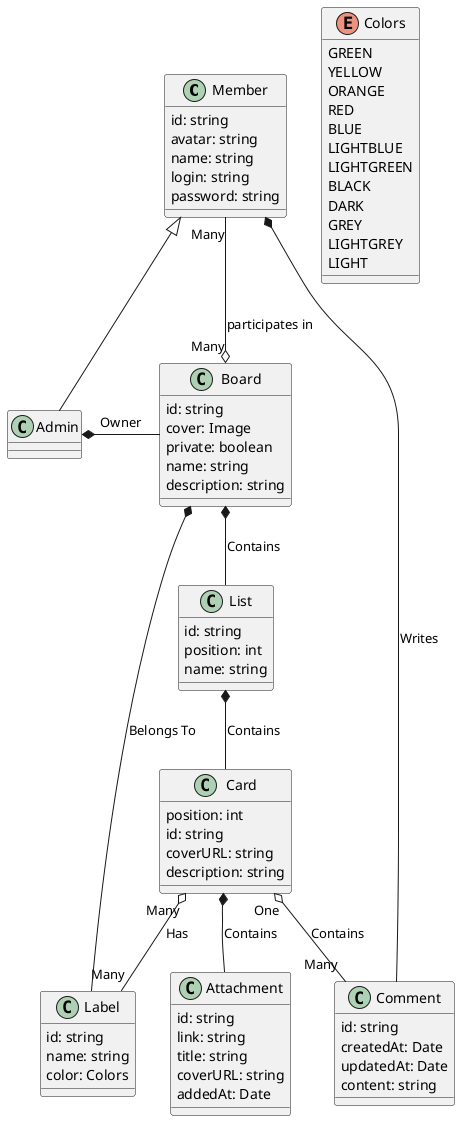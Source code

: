 @startuml
'https://plantuml.com/class-diagram
class Member {
    id: string
    avatar: string
    name: string
    login: string
    password: string
}

class Admin {
}

class Board {
    id: string
    cover: Image
    private: boolean
    name: string
    description: string
}

class List {
    id: string
    position: int
    name: string
}

class Card {
    position: int
    id: string
    coverURL: string
    description: string
}

enum Colors {
    GREEN
    YELLOW
    ORANGE
    RED
    BLUE
    LIGHTBLUE
    LIGHTGREEN
    BLACK
    DARK
    GREY
    LIGHTGREY
    LIGHT
}

class Label {
    id: string
    name: string
    color: Colors
}

class Comment {
    id: string
    createdAt: Date
    updatedAt: Date
    content: string
}

class Attachment {
    id: string
    link: string
    title: string
    coverURL: string
    addedAt: Date
}

Member <|-- Admin

Admin *- Board : Owner
Member "Many" --o "Many" Board : participates in

Board *-- List : Contains
List *-- Card : Contains
Card *-- Attachment : Contains
Card "One" o-- "Many" Comment : Contains

Card "Many" o-- "Many" Label : Has

Label --* Board  : Belongs To

Member *-- Comment : Writes

@enduml